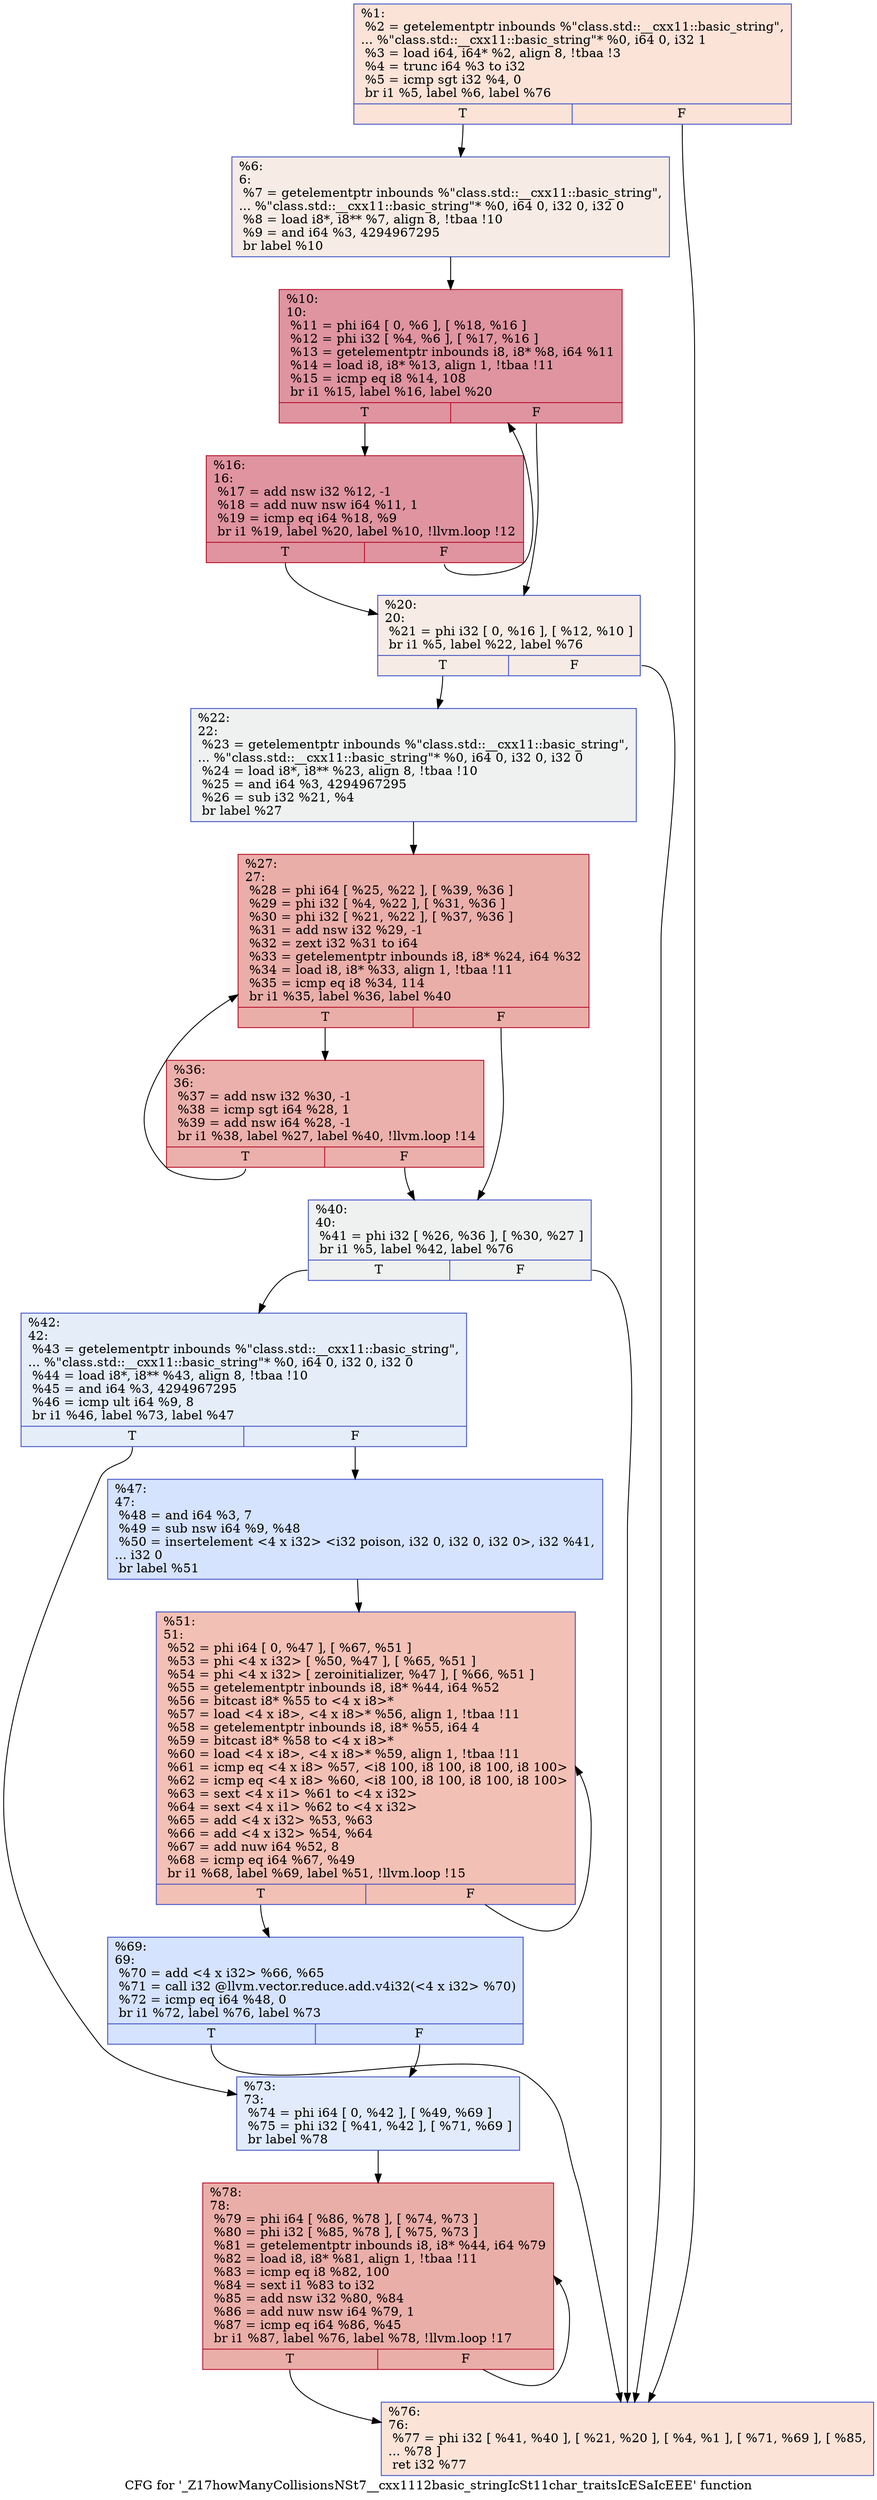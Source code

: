 digraph "CFG for '_Z17howManyCollisionsNSt7__cxx1112basic_stringIcSt11char_traitsIcESaIcEEE' function" {
	label="CFG for '_Z17howManyCollisionsNSt7__cxx1112basic_stringIcSt11char_traitsIcESaIcEEE' function";

	Node0x5631b14ce890 [shape=record,color="#3d50c3ff", style=filled, fillcolor="#f6bfa670",label="{%1:\l  %2 = getelementptr inbounds %\"class.std::__cxx11::basic_string\",\l... %\"class.std::__cxx11::basic_string\"* %0, i64 0, i32 1\l  %3 = load i64, i64* %2, align 8, !tbaa !3\l  %4 = trunc i64 %3 to i32\l  %5 = icmp sgt i32 %4, 0\l  br i1 %5, label %6, label %76\l|{<s0>T|<s1>F}}"];
	Node0x5631b14ce890:s0 -> Node0x5631b14cf700;
	Node0x5631b14ce890:s1 -> Node0x5631b14cf790;
	Node0x5631b14cf700 [shape=record,color="#3d50c3ff", style=filled, fillcolor="#ecd3c570",label="{%6:\l6:                                                \l  %7 = getelementptr inbounds %\"class.std::__cxx11::basic_string\",\l... %\"class.std::__cxx11::basic_string\"* %0, i64 0, i32 0, i32 0\l  %8 = load i8*, i8** %7, align 8, !tbaa !10\l  %9 = and i64 %3, 4294967295\l  br label %10\l}"];
	Node0x5631b14cf700 -> Node0x5631b14cf620;
	Node0x5631b14cf620 [shape=record,color="#b70d28ff", style=filled, fillcolor="#b70d2870",label="{%10:\l10:                                               \l  %11 = phi i64 [ 0, %6 ], [ %18, %16 ]\l  %12 = phi i32 [ %4, %6 ], [ %17, %16 ]\l  %13 = getelementptr inbounds i8, i8* %8, i64 %11\l  %14 = load i8, i8* %13, align 1, !tbaa !11\l  %15 = icmp eq i8 %14, 108\l  br i1 %15, label %16, label %20\l|{<s0>T|<s1>F}}"];
	Node0x5631b14cf620:s0 -> Node0x5631b14cfc30;
	Node0x5631b14cf620:s1 -> Node0x5631b14d0120;
	Node0x5631b14cfc30 [shape=record,color="#b70d28ff", style=filled, fillcolor="#b70d2870",label="{%16:\l16:                                               \l  %17 = add nsw i32 %12, -1\l  %18 = add nuw nsw i64 %11, 1\l  %19 = icmp eq i64 %18, %9\l  br i1 %19, label %20, label %10, !llvm.loop !12\l|{<s0>T|<s1>F}}"];
	Node0x5631b14cfc30:s0 -> Node0x5631b14d0120;
	Node0x5631b14cfc30:s1 -> Node0x5631b14cf620;
	Node0x5631b14d0120 [shape=record,color="#3d50c3ff", style=filled, fillcolor="#ecd3c570",label="{%20:\l20:                                               \l  %21 = phi i32 [ 0, %16 ], [ %12, %10 ]\l  br i1 %5, label %22, label %76\l|{<s0>T|<s1>F}}"];
	Node0x5631b14d0120:s0 -> Node0x5631b14d05b0;
	Node0x5631b14d0120:s1 -> Node0x5631b14cf790;
	Node0x5631b14d05b0 [shape=record,color="#3d50c3ff", style=filled, fillcolor="#dbdcde70",label="{%22:\l22:                                               \l  %23 = getelementptr inbounds %\"class.std::__cxx11::basic_string\",\l... %\"class.std::__cxx11::basic_string\"* %0, i64 0, i32 0, i32 0\l  %24 = load i8*, i8** %23, align 8, !tbaa !10\l  %25 = and i64 %3, 4294967295\l  %26 = sub i32 %21, %4\l  br label %27\l}"];
	Node0x5631b14d05b0 -> Node0x5631b14d0e50;
	Node0x5631b14d0e50 [shape=record,color="#b70d28ff", style=filled, fillcolor="#d0473d70",label="{%27:\l27:                                               \l  %28 = phi i64 [ %25, %22 ], [ %39, %36 ]\l  %29 = phi i32 [ %4, %22 ], [ %31, %36 ]\l  %30 = phi i32 [ %21, %22 ], [ %37, %36 ]\l  %31 = add nsw i32 %29, -1\l  %32 = zext i32 %31 to i64\l  %33 = getelementptr inbounds i8, i8* %24, i64 %32\l  %34 = load i8, i8* %33, align 1, !tbaa !11\l  %35 = icmp eq i8 %34, 114\l  br i1 %35, label %36, label %40\l|{<s0>T|<s1>F}}"];
	Node0x5631b14d0e50:s0 -> Node0x5631b14d0f10;
	Node0x5631b14d0e50:s1 -> Node0x5631b14d1d10;
	Node0x5631b14d0f10 [shape=record,color="#b70d28ff", style=filled, fillcolor="#d24b4070",label="{%36:\l36:                                               \l  %37 = add nsw i32 %30, -1\l  %38 = icmp sgt i64 %28, 1\l  %39 = add nsw i64 %28, -1\l  br i1 %38, label %27, label %40, !llvm.loop !14\l|{<s0>T|<s1>F}}"];
	Node0x5631b14d0f10:s0 -> Node0x5631b14d0e50;
	Node0x5631b14d0f10:s1 -> Node0x5631b14d1d10;
	Node0x5631b14d1d10 [shape=record,color="#3d50c3ff", style=filled, fillcolor="#dbdcde70",label="{%40:\l40:                                               \l  %41 = phi i32 [ %26, %36 ], [ %30, %27 ]\l  br i1 %5, label %42, label %76\l|{<s0>T|<s1>F}}"];
	Node0x5631b14d1d10:s0 -> Node0x5631b14d21c0;
	Node0x5631b14d1d10:s1 -> Node0x5631b14cf790;
	Node0x5631b14d21c0 [shape=record,color="#3d50c3ff", style=filled, fillcolor="#c5d6f270",label="{%42:\l42:                                               \l  %43 = getelementptr inbounds %\"class.std::__cxx11::basic_string\",\l... %\"class.std::__cxx11::basic_string\"* %0, i64 0, i32 0, i32 0\l  %44 = load i8*, i8** %43, align 8, !tbaa !10\l  %45 = and i64 %3, 4294967295\l  %46 = icmp ult i64 %9, 8\l  br i1 %46, label %73, label %47\l|{<s0>T|<s1>F}}"];
	Node0x5631b14d21c0:s0 -> Node0x5631b14d2450;
	Node0x5631b14d21c0:s1 -> Node0x5631b14d24a0;
	Node0x5631b14d24a0 [shape=record,color="#3d50c3ff", style=filled, fillcolor="#a1c0ff70",label="{%47:\l47:                                               \l  %48 = and i64 %3, 7\l  %49 = sub nsw i64 %9, %48\l  %50 = insertelement \<4 x i32\> \<i32 poison, i32 0, i32 0, i32 0\>, i32 %41,\l... i32 0\l  br label %51\l}"];
	Node0x5631b14d24a0 -> Node0x5631b14d44a0;
	Node0x5631b14d44a0 [shape=record,color="#3d50c3ff", style=filled, fillcolor="#e5705870",label="{%51:\l51:                                               \l  %52 = phi i64 [ 0, %47 ], [ %67, %51 ]\l  %53 = phi \<4 x i32\> [ %50, %47 ], [ %65, %51 ]\l  %54 = phi \<4 x i32\> [ zeroinitializer, %47 ], [ %66, %51 ]\l  %55 = getelementptr inbounds i8, i8* %44, i64 %52\l  %56 = bitcast i8* %55 to \<4 x i8\>*\l  %57 = load \<4 x i8\>, \<4 x i8\>* %56, align 1, !tbaa !11\l  %58 = getelementptr inbounds i8, i8* %55, i64 4\l  %59 = bitcast i8* %58 to \<4 x i8\>*\l  %60 = load \<4 x i8\>, \<4 x i8\>* %59, align 1, !tbaa !11\l  %61 = icmp eq \<4 x i8\> %57, \<i8 100, i8 100, i8 100, i8 100\>\l  %62 = icmp eq \<4 x i8\> %60, \<i8 100, i8 100, i8 100, i8 100\>\l  %63 = sext \<4 x i1\> %61 to \<4 x i32\>\l  %64 = sext \<4 x i1\> %62 to \<4 x i32\>\l  %65 = add \<4 x i32\> %53, %63\l  %66 = add \<4 x i32\> %54, %64\l  %67 = add nuw i64 %52, 8\l  %68 = icmp eq i64 %67, %49\l  br i1 %68, label %69, label %51, !llvm.loop !15\l|{<s0>T|<s1>F}}"];
	Node0x5631b14d44a0:s0 -> Node0x5631b14d54b0;
	Node0x5631b14d44a0:s1 -> Node0x5631b14d44a0;
	Node0x5631b14d54b0 [shape=record,color="#3d50c3ff", style=filled, fillcolor="#a1c0ff70",label="{%69:\l69:                                               \l  %70 = add \<4 x i32\> %66, %65\l  %71 = call i32 @llvm.vector.reduce.add.v4i32(\<4 x i32\> %70)\l  %72 = icmp eq i64 %48, 0\l  br i1 %72, label %76, label %73\l|{<s0>T|<s1>F}}"];
	Node0x5631b14d54b0:s0 -> Node0x5631b14cf790;
	Node0x5631b14d54b0:s1 -> Node0x5631b14d2450;
	Node0x5631b14d2450 [shape=record,color="#3d50c3ff", style=filled, fillcolor="#bbd1f870",label="{%73:\l73:                                               \l  %74 = phi i64 [ 0, %42 ], [ %49, %69 ]\l  %75 = phi i32 [ %41, %42 ], [ %71, %69 ]\l  br label %78\l}"];
	Node0x5631b14d2450 -> Node0x5631b14d5b80;
	Node0x5631b14cf790 [shape=record,color="#3d50c3ff", style=filled, fillcolor="#f6bfa670",label="{%76:\l76:                                               \l  %77 = phi i32 [ %41, %40 ], [ %21, %20 ], [ %4, %1 ], [ %71, %69 ], [ %85,\l... %78 ]\l  ret i32 %77\l}"];
	Node0x5631b14d5b80 [shape=record,color="#b70d28ff", style=filled, fillcolor="#d0473d70",label="{%78:\l78:                                               \l  %79 = phi i64 [ %86, %78 ], [ %74, %73 ]\l  %80 = phi i32 [ %85, %78 ], [ %75, %73 ]\l  %81 = getelementptr inbounds i8, i8* %44, i64 %79\l  %82 = load i8, i8* %81, align 1, !tbaa !11\l  %83 = icmp eq i8 %82, 100\l  %84 = sext i1 %83 to i32\l  %85 = add nsw i32 %80, %84\l  %86 = add nuw nsw i64 %79, 1\l  %87 = icmp eq i64 %86, %45\l  br i1 %87, label %76, label %78, !llvm.loop !17\l|{<s0>T|<s1>F}}"];
	Node0x5631b14d5b80:s0 -> Node0x5631b14cf790;
	Node0x5631b14d5b80:s1 -> Node0x5631b14d5b80;
}
